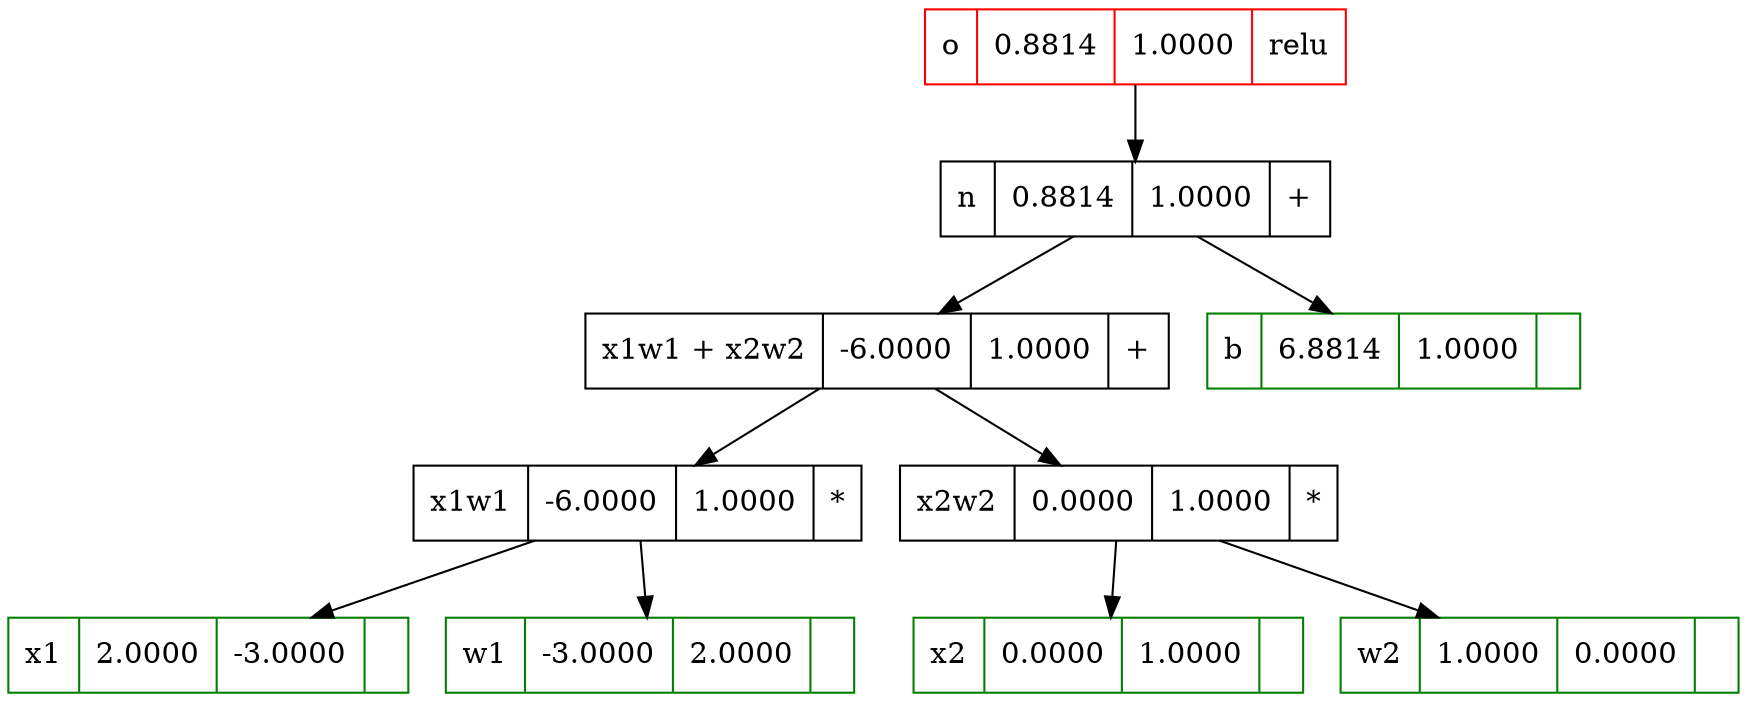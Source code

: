 digraph Micrograd { 
	"3c43c712-23fd-40b7-b77f-656a7d6cf0be"[color="#FF0000",fillcolor="#808080",label="o|0.8814|1.0000|relu",shape=record]; 
	"bfa842b9-5273-4239-9833-5f8cb790217a"[label="n|0.8814|1.0000|+",shape=record]; 
	"7962183f-e97b-4a69-b50c-aab7f91515f3"[label="x1w1 + x2w2|-6.0000|1.0000|+",shape=record]; 
	"6671c3eb-a2a2-402a-a4e5-8d3112138a81"[label="x1w1|-6.0000|1.0000|*",shape=record]; 
	"8ed9043f-1e63-4ce9-a2fc-f8df23527822"[color="#008000",fillcolor="#90EE90",label="x1|2.0000|-3.0000|",shape=record]; 
	"6671c3eb-a2a2-402a-a4e5-8d3112138a81" -> "8ed9043f-1e63-4ce9-a2fc-f8df23527822"; 
	"b7598b42-17a4-4b1e-9d7e-0a7c67c3956b"[color="#008000",fillcolor="#90EE90",label="w1|-3.0000|2.0000|",shape=record]; 
	"6671c3eb-a2a2-402a-a4e5-8d3112138a81" -> "b7598b42-17a4-4b1e-9d7e-0a7c67c3956b"; 
	"7962183f-e97b-4a69-b50c-aab7f91515f3" -> "6671c3eb-a2a2-402a-a4e5-8d3112138a81"; 
	"aab7fad7-af49-414b-92fb-2c11fd77b9dd"[label="x2w2|0.0000|1.0000|*",shape=record]; 
	"faa6b436-fe15-4913-9859-8398d6437b45"[color="#008000",fillcolor="#90EE90",label="x2|0.0000|1.0000|",shape=record]; 
	"aab7fad7-af49-414b-92fb-2c11fd77b9dd" -> "faa6b436-fe15-4913-9859-8398d6437b45"; 
	"facd3f23-103e-43e5-b53c-c9d28997ee07"[color="#008000",fillcolor="#90EE90",label="w2|1.0000|0.0000|",shape=record]; 
	"aab7fad7-af49-414b-92fb-2c11fd77b9dd" -> "facd3f23-103e-43e5-b53c-c9d28997ee07"; 
	"7962183f-e97b-4a69-b50c-aab7f91515f3" -> "aab7fad7-af49-414b-92fb-2c11fd77b9dd"; 
	"bfa842b9-5273-4239-9833-5f8cb790217a" -> "7962183f-e97b-4a69-b50c-aab7f91515f3"; 
	"abef3240-82f7-4db9-99d4-4d55eca3b604"[color="#008000",fillcolor="#90EE90",label="b|6.8814|1.0000|",shape=record]; 
	"bfa842b9-5273-4239-9833-5f8cb790217a" -> "abef3240-82f7-4db9-99d4-4d55eca3b604"; 
	"3c43c712-23fd-40b7-b77f-656a7d6cf0be" -> "bfa842b9-5273-4239-9833-5f8cb790217a"; 
}